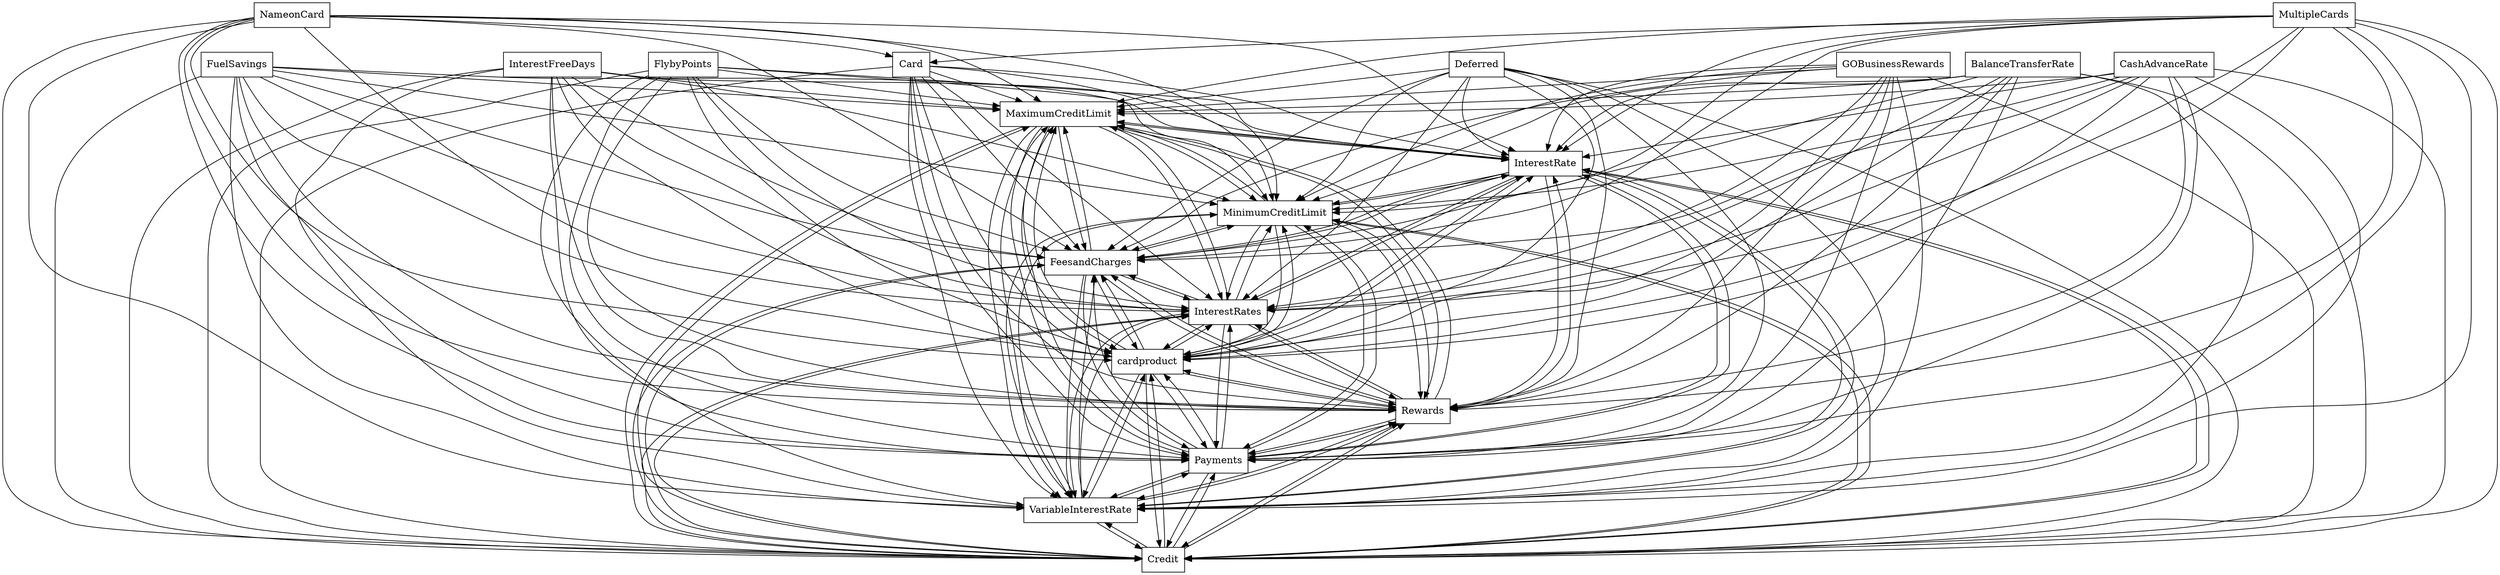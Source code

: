 digraph{
graph [rankdir=TB];
node [shape=box];
edge [arrowhead=normal];
0[label="MaximumCreditLimit",]
1[label="InterestRate",]
2[label="InterestFreeDays",]
3[label="CashAdvanceRate",]
4[label="FlybyPoints",]
5[label="Credit",]
6[label="FuelSavings",]
7[label="VariableInterestRate",]
8[label="Payments",]
9[label="Rewards",]
10[label="BalanceTransferRate",]
11[label="Deferred",]
12[label="NameonCard",]
13[label="cardproduct",]
14[label="InterestRates",]
15[label="MultipleCards",]
16[label="GOBusinessRewards",]
17[label="FeesandCharges",]
18[label="Card",]
19[label="MinimumCreditLimit",]
0->1[label="",]
0->5[label="",]
0->7[label="",]
0->8[label="",]
0->9[label="",]
0->13[label="",]
0->14[label="",]
0->17[label="",]
0->19[label="",]
1->0[label="",]
1->5[label="",]
1->7[label="",]
1->8[label="",]
1->9[label="",]
1->13[label="",]
1->14[label="",]
1->17[label="",]
1->19[label="",]
2->0[label="",]
2->1[label="",]
2->5[label="",]
2->7[label="",]
2->8[label="",]
2->9[label="",]
2->13[label="",]
2->14[label="",]
2->17[label="",]
2->19[label="",]
3->0[label="",]
3->1[label="",]
3->5[label="",]
3->7[label="",]
3->8[label="",]
3->9[label="",]
3->13[label="",]
3->14[label="",]
3->17[label="",]
3->19[label="",]
4->0[label="",]
4->1[label="",]
4->5[label="",]
4->7[label="",]
4->8[label="",]
4->9[label="",]
4->13[label="",]
4->14[label="",]
4->17[label="",]
4->19[label="",]
5->0[label="",]
5->1[label="",]
5->7[label="",]
5->8[label="",]
5->9[label="",]
5->13[label="",]
5->14[label="",]
5->17[label="",]
5->19[label="",]
6->0[label="",]
6->1[label="",]
6->5[label="",]
6->7[label="",]
6->8[label="",]
6->9[label="",]
6->13[label="",]
6->14[label="",]
6->17[label="",]
6->19[label="",]
7->0[label="",]
7->1[label="",]
7->5[label="",]
7->8[label="",]
7->9[label="",]
7->13[label="",]
7->14[label="",]
7->17[label="",]
7->19[label="",]
8->0[label="",]
8->1[label="",]
8->5[label="",]
8->7[label="",]
8->9[label="",]
8->13[label="",]
8->14[label="",]
8->17[label="",]
8->19[label="",]
9->0[label="",]
9->1[label="",]
9->5[label="",]
9->7[label="",]
9->8[label="",]
9->13[label="",]
9->14[label="",]
9->17[label="",]
9->19[label="",]
10->0[label="",]
10->1[label="",]
10->5[label="",]
10->7[label="",]
10->8[label="",]
10->9[label="",]
10->13[label="",]
10->14[label="",]
10->17[label="",]
10->19[label="",]
11->0[label="",]
11->1[label="",]
11->5[label="",]
11->7[label="",]
11->8[label="",]
11->9[label="",]
11->13[label="",]
11->14[label="",]
11->17[label="",]
11->19[label="",]
12->0[label="",]
12->1[label="",]
12->5[label="",]
12->7[label="",]
12->8[label="",]
12->9[label="",]
12->13[label="",]
12->14[label="",]
12->17[label="",]
12->18[label="",]
12->19[label="",]
13->0[label="",]
13->1[label="",]
13->5[label="",]
13->7[label="",]
13->8[label="",]
13->9[label="",]
13->14[label="",]
13->17[label="",]
13->19[label="",]
14->0[label="",]
14->1[label="",]
14->5[label="",]
14->7[label="",]
14->8[label="",]
14->9[label="",]
14->13[label="",]
14->17[label="",]
14->19[label="",]
15->0[label="",]
15->1[label="",]
15->5[label="",]
15->7[label="",]
15->8[label="",]
15->9[label="",]
15->13[label="",]
15->14[label="",]
15->17[label="",]
15->18[label="",]
15->19[label="",]
16->0[label="",]
16->1[label="",]
16->5[label="",]
16->7[label="",]
16->8[label="",]
16->9[label="",]
16->13[label="",]
16->14[label="",]
16->17[label="",]
16->19[label="",]
17->0[label="",]
17->1[label="",]
17->5[label="",]
17->7[label="",]
17->8[label="",]
17->9[label="",]
17->13[label="",]
17->14[label="",]
17->19[label="",]
18->0[label="",]
18->1[label="",]
18->5[label="",]
18->7[label="",]
18->8[label="",]
18->9[label="",]
18->13[label="",]
18->14[label="",]
18->17[label="",]
18->19[label="",]
19->0[label="",]
19->1[label="",]
19->5[label="",]
19->7[label="",]
19->8[label="",]
19->9[label="",]
19->13[label="",]
19->14[label="",]
19->17[label="",]
}
